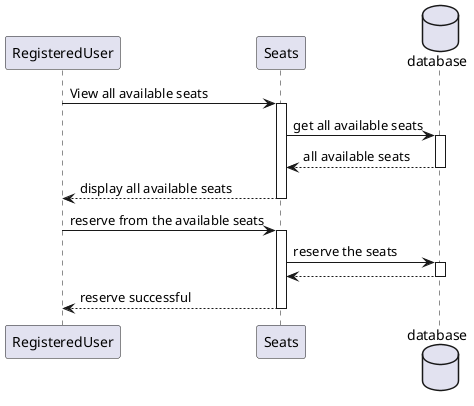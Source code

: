 @startuml
'https://plantuml.com/sequence-diagram

participant RegisteredUser
participant Seats
database database

RegisteredUser->Seats++: View all available seats
    Seats->database++:get all available seats
    database-->Seats--: all available seats
Seats-->RegisteredUser--: display all available seats

RegisteredUser->Seats++: reserve from the available seats
    Seats->database++: reserve the seats
    database-->Seats--
Seats-->RegisteredUser--:reserve successful
@enduml